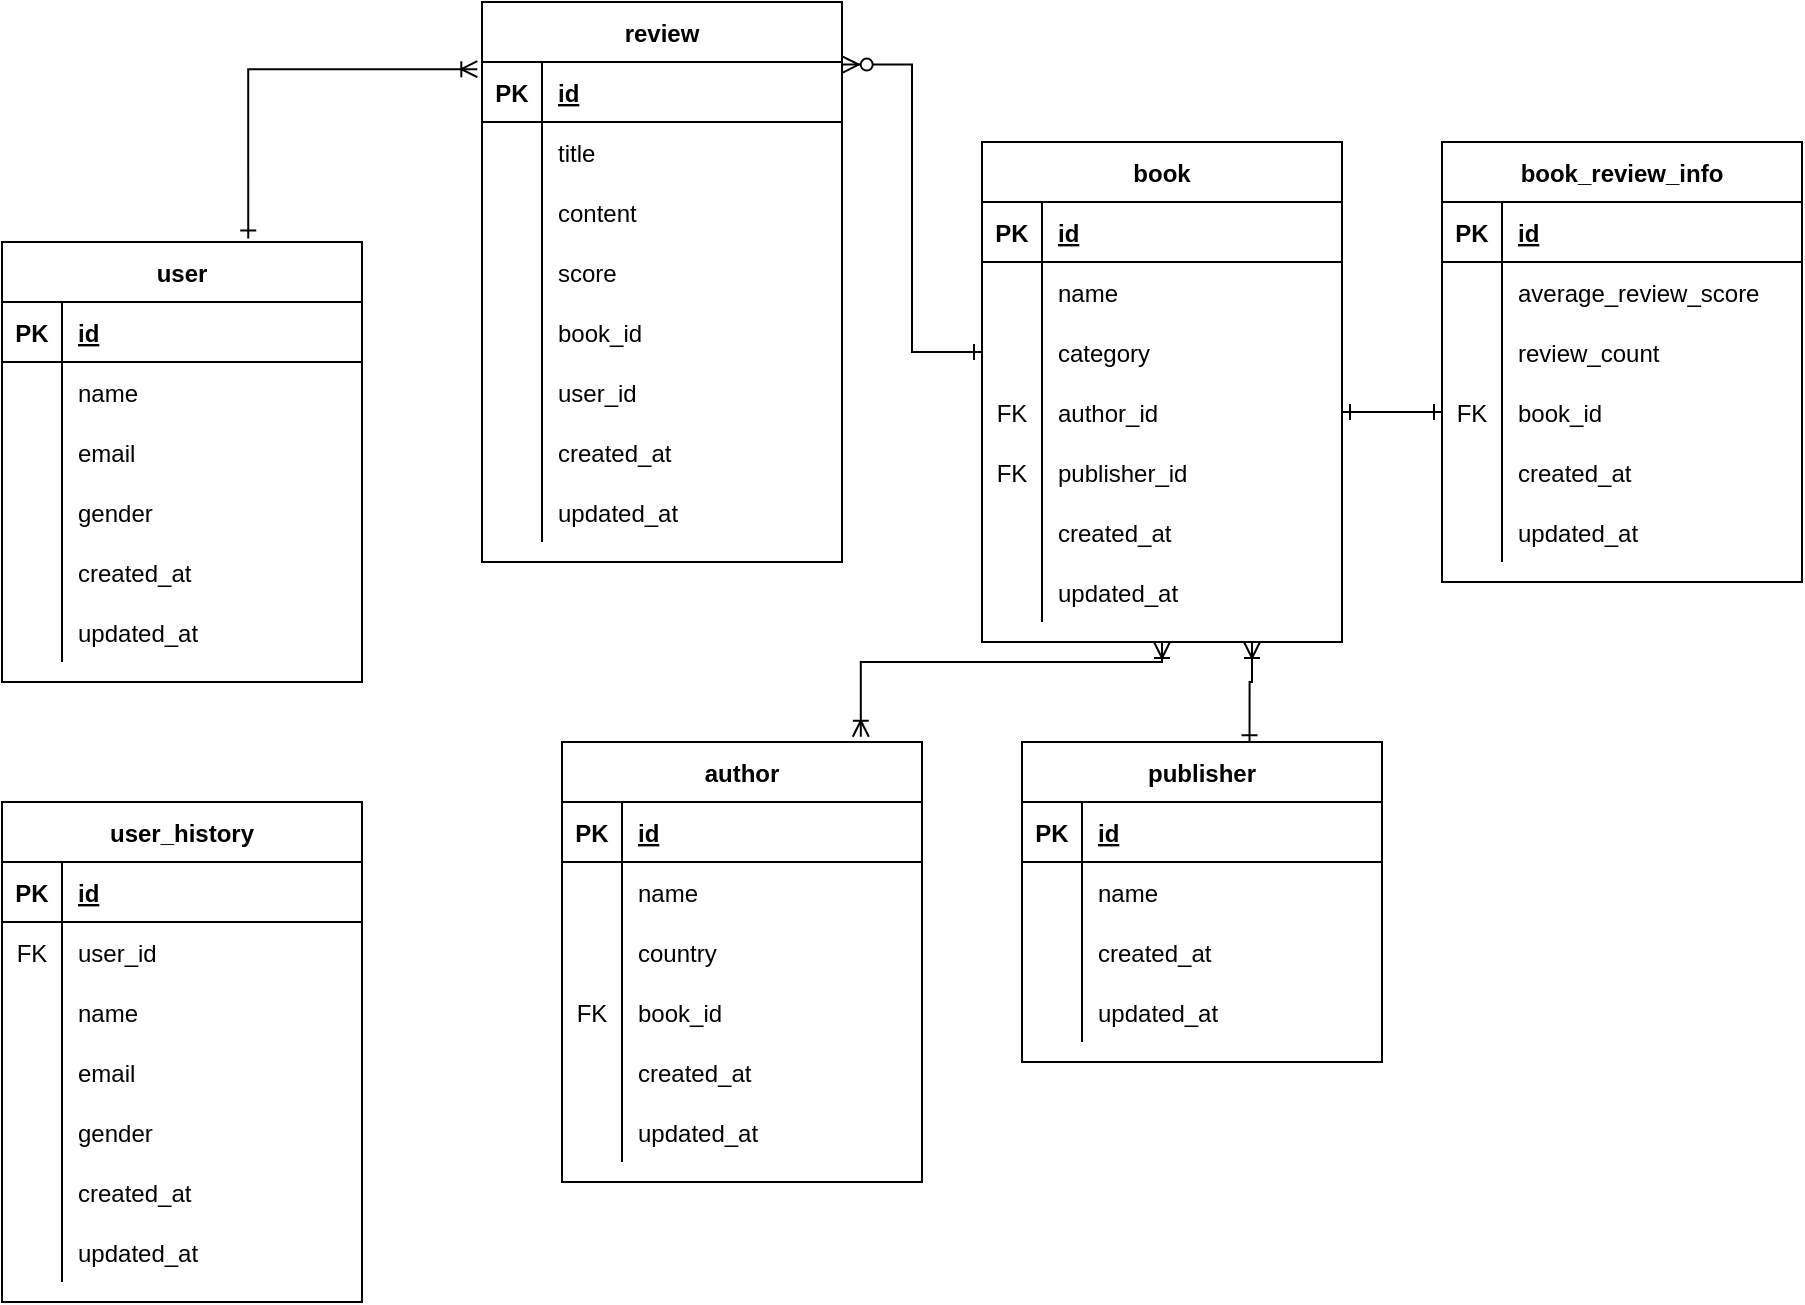 <mxfile version="14.9.2" type="github">
  <diagram id="hHlFDGwCmtCpgF4VGByg" name="Page-1">
    <mxGraphModel dx="1038" dy="556" grid="1" gridSize="10" guides="1" tooltips="1" connect="1" arrows="1" fold="1" page="1" pageScale="1" pageWidth="850" pageHeight="1100" math="0" shadow="0">
      <root>
        <mxCell id="0" />
        <mxCell id="1" parent="0" />
        <mxCell id="6uguBEpZq9NF4ewUUiIR-1" value="user" style="shape=table;startSize=30;container=1;collapsible=1;childLayout=tableLayout;fixedRows=1;rowLines=0;fontStyle=1;align=center;resizeLast=1;" parent="1" vertex="1">
          <mxGeometry x="60" y="140" width="180" height="220" as="geometry" />
        </mxCell>
        <mxCell id="6uguBEpZq9NF4ewUUiIR-2" value="" style="shape=partialRectangle;collapsible=0;dropTarget=0;pointerEvents=0;fillColor=none;top=0;left=0;bottom=1;right=0;points=[[0,0.5],[1,0.5]];portConstraint=eastwest;" parent="6uguBEpZq9NF4ewUUiIR-1" vertex="1">
          <mxGeometry y="30" width="180" height="30" as="geometry" />
        </mxCell>
        <mxCell id="6uguBEpZq9NF4ewUUiIR-3" value="PK" style="shape=partialRectangle;connectable=0;fillColor=none;top=0;left=0;bottom=0;right=0;fontStyle=1;overflow=hidden;" parent="6uguBEpZq9NF4ewUUiIR-2" vertex="1">
          <mxGeometry width="30" height="30" as="geometry" />
        </mxCell>
        <mxCell id="6uguBEpZq9NF4ewUUiIR-4" value="id" style="shape=partialRectangle;connectable=0;fillColor=none;top=0;left=0;bottom=0;right=0;align=left;spacingLeft=6;fontStyle=5;overflow=hidden;" parent="6uguBEpZq9NF4ewUUiIR-2" vertex="1">
          <mxGeometry x="30" width="150" height="30" as="geometry" />
        </mxCell>
        <mxCell id="6uguBEpZq9NF4ewUUiIR-5" value="" style="shape=partialRectangle;collapsible=0;dropTarget=0;pointerEvents=0;fillColor=none;top=0;left=0;bottom=0;right=0;points=[[0,0.5],[1,0.5]];portConstraint=eastwest;" parent="6uguBEpZq9NF4ewUUiIR-1" vertex="1">
          <mxGeometry y="60" width="180" height="30" as="geometry" />
        </mxCell>
        <mxCell id="6uguBEpZq9NF4ewUUiIR-6" value="" style="shape=partialRectangle;connectable=0;fillColor=none;top=0;left=0;bottom=0;right=0;editable=1;overflow=hidden;" parent="6uguBEpZq9NF4ewUUiIR-5" vertex="1">
          <mxGeometry width="30" height="30" as="geometry" />
        </mxCell>
        <mxCell id="6uguBEpZq9NF4ewUUiIR-7" value="name" style="shape=partialRectangle;connectable=0;fillColor=none;top=0;left=0;bottom=0;right=0;align=left;spacingLeft=6;overflow=hidden;" parent="6uguBEpZq9NF4ewUUiIR-5" vertex="1">
          <mxGeometry x="30" width="150" height="30" as="geometry" />
        </mxCell>
        <mxCell id="6uguBEpZq9NF4ewUUiIR-8" value="" style="shape=partialRectangle;collapsible=0;dropTarget=0;pointerEvents=0;fillColor=none;top=0;left=0;bottom=0;right=0;points=[[0,0.5],[1,0.5]];portConstraint=eastwest;" parent="6uguBEpZq9NF4ewUUiIR-1" vertex="1">
          <mxGeometry y="90" width="180" height="30" as="geometry" />
        </mxCell>
        <mxCell id="6uguBEpZq9NF4ewUUiIR-9" value="" style="shape=partialRectangle;connectable=0;fillColor=none;top=0;left=0;bottom=0;right=0;editable=1;overflow=hidden;" parent="6uguBEpZq9NF4ewUUiIR-8" vertex="1">
          <mxGeometry width="30" height="30" as="geometry" />
        </mxCell>
        <mxCell id="6uguBEpZq9NF4ewUUiIR-10" value="email" style="shape=partialRectangle;connectable=0;fillColor=none;top=0;left=0;bottom=0;right=0;align=left;spacingLeft=6;overflow=hidden;" parent="6uguBEpZq9NF4ewUUiIR-8" vertex="1">
          <mxGeometry x="30" width="150" height="30" as="geometry" />
        </mxCell>
        <mxCell id="6uguBEpZq9NF4ewUUiIR-11" value="" style="shape=partialRectangle;collapsible=0;dropTarget=0;pointerEvents=0;fillColor=none;top=0;left=0;bottom=0;right=0;points=[[0,0.5],[1,0.5]];portConstraint=eastwest;" parent="6uguBEpZq9NF4ewUUiIR-1" vertex="1">
          <mxGeometry y="120" width="180" height="30" as="geometry" />
        </mxCell>
        <mxCell id="6uguBEpZq9NF4ewUUiIR-12" value="" style="shape=partialRectangle;connectable=0;fillColor=none;top=0;left=0;bottom=0;right=0;editable=1;overflow=hidden;" parent="6uguBEpZq9NF4ewUUiIR-11" vertex="1">
          <mxGeometry width="30" height="30" as="geometry" />
        </mxCell>
        <mxCell id="6uguBEpZq9NF4ewUUiIR-13" value="gender" style="shape=partialRectangle;connectable=0;fillColor=none;top=0;left=0;bottom=0;right=0;align=left;spacingLeft=6;overflow=hidden;" parent="6uguBEpZq9NF4ewUUiIR-11" vertex="1">
          <mxGeometry x="30" width="150" height="30" as="geometry" />
        </mxCell>
        <mxCell id="6uguBEpZq9NF4ewUUiIR-15" value="" style="shape=partialRectangle;collapsible=0;dropTarget=0;pointerEvents=0;fillColor=none;top=0;left=0;bottom=0;right=0;points=[[0,0.5],[1,0.5]];portConstraint=eastwest;" parent="6uguBEpZq9NF4ewUUiIR-1" vertex="1">
          <mxGeometry y="150" width="180" height="30" as="geometry" />
        </mxCell>
        <mxCell id="6uguBEpZq9NF4ewUUiIR-16" value="" style="shape=partialRectangle;connectable=0;fillColor=none;top=0;left=0;bottom=0;right=0;editable=1;overflow=hidden;" parent="6uguBEpZq9NF4ewUUiIR-15" vertex="1">
          <mxGeometry width="30" height="30" as="geometry" />
        </mxCell>
        <mxCell id="6uguBEpZq9NF4ewUUiIR-17" value="created_at" style="shape=partialRectangle;connectable=0;fillColor=none;top=0;left=0;bottom=0;right=0;align=left;spacingLeft=6;overflow=hidden;" parent="6uguBEpZq9NF4ewUUiIR-15" vertex="1">
          <mxGeometry x="30" width="150" height="30" as="geometry" />
        </mxCell>
        <mxCell id="6uguBEpZq9NF4ewUUiIR-39" value="" style="shape=partialRectangle;collapsible=0;dropTarget=0;pointerEvents=0;fillColor=none;top=0;left=0;bottom=0;right=0;points=[[0,0.5],[1,0.5]];portConstraint=eastwest;" parent="6uguBEpZq9NF4ewUUiIR-1" vertex="1">
          <mxGeometry y="180" width="180" height="30" as="geometry" />
        </mxCell>
        <mxCell id="6uguBEpZq9NF4ewUUiIR-40" value="" style="shape=partialRectangle;connectable=0;fillColor=none;top=0;left=0;bottom=0;right=0;editable=1;overflow=hidden;" parent="6uguBEpZq9NF4ewUUiIR-39" vertex="1">
          <mxGeometry width="30" height="30" as="geometry" />
        </mxCell>
        <mxCell id="6uguBEpZq9NF4ewUUiIR-41" value="updated_at" style="shape=partialRectangle;connectable=0;fillColor=none;top=0;left=0;bottom=0;right=0;align=left;spacingLeft=6;overflow=hidden;" parent="6uguBEpZq9NF4ewUUiIR-39" vertex="1">
          <mxGeometry x="30" width="150" height="30" as="geometry" />
        </mxCell>
        <mxCell id="6uguBEpZq9NF4ewUUiIR-42" value="user_history" style="shape=table;startSize=30;container=1;collapsible=1;childLayout=tableLayout;fixedRows=1;rowLines=0;fontStyle=1;align=center;resizeLast=1;" parent="1" vertex="1">
          <mxGeometry x="60" y="420" width="180" height="250" as="geometry" />
        </mxCell>
        <mxCell id="6uguBEpZq9NF4ewUUiIR-43" value="" style="shape=partialRectangle;collapsible=0;dropTarget=0;pointerEvents=0;fillColor=none;top=0;left=0;bottom=1;right=0;points=[[0,0.5],[1,0.5]];portConstraint=eastwest;" parent="6uguBEpZq9NF4ewUUiIR-42" vertex="1">
          <mxGeometry y="30" width="180" height="30" as="geometry" />
        </mxCell>
        <mxCell id="6uguBEpZq9NF4ewUUiIR-44" value="PK" style="shape=partialRectangle;connectable=0;fillColor=none;top=0;left=0;bottom=0;right=0;fontStyle=1;overflow=hidden;" parent="6uguBEpZq9NF4ewUUiIR-43" vertex="1">
          <mxGeometry width="30" height="30" as="geometry" />
        </mxCell>
        <mxCell id="6uguBEpZq9NF4ewUUiIR-45" value="id" style="shape=partialRectangle;connectable=0;fillColor=none;top=0;left=0;bottom=0;right=0;align=left;spacingLeft=6;fontStyle=5;overflow=hidden;" parent="6uguBEpZq9NF4ewUUiIR-43" vertex="1">
          <mxGeometry x="30" width="150" height="30" as="geometry" />
        </mxCell>
        <mxCell id="6uguBEpZq9NF4ewUUiIR-46" value="" style="shape=partialRectangle;collapsible=0;dropTarget=0;pointerEvents=0;fillColor=none;top=0;left=0;bottom=0;right=0;points=[[0,0.5],[1,0.5]];portConstraint=eastwest;" parent="6uguBEpZq9NF4ewUUiIR-42" vertex="1">
          <mxGeometry y="60" width="180" height="30" as="geometry" />
        </mxCell>
        <mxCell id="6uguBEpZq9NF4ewUUiIR-47" value="FK" style="shape=partialRectangle;connectable=0;fillColor=none;top=0;left=0;bottom=0;right=0;editable=1;overflow=hidden;" parent="6uguBEpZq9NF4ewUUiIR-46" vertex="1">
          <mxGeometry width="30" height="30" as="geometry" />
        </mxCell>
        <mxCell id="6uguBEpZq9NF4ewUUiIR-48" value="user_id" style="shape=partialRectangle;connectable=0;fillColor=none;top=0;left=0;bottom=0;right=0;align=left;spacingLeft=6;overflow=hidden;" parent="6uguBEpZq9NF4ewUUiIR-46" vertex="1">
          <mxGeometry x="30" width="150" height="30" as="geometry" />
        </mxCell>
        <mxCell id="6uguBEpZq9NF4ewUUiIR-49" value="" style="shape=partialRectangle;collapsible=0;dropTarget=0;pointerEvents=0;fillColor=none;top=0;left=0;bottom=0;right=0;points=[[0,0.5],[1,0.5]];portConstraint=eastwest;" parent="6uguBEpZq9NF4ewUUiIR-42" vertex="1">
          <mxGeometry y="90" width="180" height="30" as="geometry" />
        </mxCell>
        <mxCell id="6uguBEpZq9NF4ewUUiIR-50" value="" style="shape=partialRectangle;connectable=0;fillColor=none;top=0;left=0;bottom=0;right=0;editable=1;overflow=hidden;" parent="6uguBEpZq9NF4ewUUiIR-49" vertex="1">
          <mxGeometry width="30" height="30" as="geometry" />
        </mxCell>
        <mxCell id="6uguBEpZq9NF4ewUUiIR-51" value="name" style="shape=partialRectangle;connectable=0;fillColor=none;top=0;left=0;bottom=0;right=0;align=left;spacingLeft=6;overflow=hidden;" parent="6uguBEpZq9NF4ewUUiIR-49" vertex="1">
          <mxGeometry x="30" width="150" height="30" as="geometry" />
        </mxCell>
        <mxCell id="6uguBEpZq9NF4ewUUiIR-52" value="" style="shape=partialRectangle;collapsible=0;dropTarget=0;pointerEvents=0;fillColor=none;top=0;left=0;bottom=0;right=0;points=[[0,0.5],[1,0.5]];portConstraint=eastwest;" parent="6uguBEpZq9NF4ewUUiIR-42" vertex="1">
          <mxGeometry y="120" width="180" height="30" as="geometry" />
        </mxCell>
        <mxCell id="6uguBEpZq9NF4ewUUiIR-53" value="" style="shape=partialRectangle;connectable=0;fillColor=none;top=0;left=0;bottom=0;right=0;editable=1;overflow=hidden;" parent="6uguBEpZq9NF4ewUUiIR-52" vertex="1">
          <mxGeometry width="30" height="30" as="geometry" />
        </mxCell>
        <mxCell id="6uguBEpZq9NF4ewUUiIR-54" value="email" style="shape=partialRectangle;connectable=0;fillColor=none;top=0;left=0;bottom=0;right=0;align=left;spacingLeft=6;overflow=hidden;" parent="6uguBEpZq9NF4ewUUiIR-52" vertex="1">
          <mxGeometry x="30" width="150" height="30" as="geometry" />
        </mxCell>
        <mxCell id="6uguBEpZq9NF4ewUUiIR-55" value="" style="shape=partialRectangle;collapsible=0;dropTarget=0;pointerEvents=0;fillColor=none;top=0;left=0;bottom=0;right=0;points=[[0,0.5],[1,0.5]];portConstraint=eastwest;" parent="6uguBEpZq9NF4ewUUiIR-42" vertex="1">
          <mxGeometry y="150" width="180" height="30" as="geometry" />
        </mxCell>
        <mxCell id="6uguBEpZq9NF4ewUUiIR-56" value="" style="shape=partialRectangle;connectable=0;fillColor=none;top=0;left=0;bottom=0;right=0;editable=1;overflow=hidden;" parent="6uguBEpZq9NF4ewUUiIR-55" vertex="1">
          <mxGeometry width="30" height="30" as="geometry" />
        </mxCell>
        <mxCell id="6uguBEpZq9NF4ewUUiIR-57" value="gender" style="shape=partialRectangle;connectable=0;fillColor=none;top=0;left=0;bottom=0;right=0;align=left;spacingLeft=6;overflow=hidden;" parent="6uguBEpZq9NF4ewUUiIR-55" vertex="1">
          <mxGeometry x="30" width="150" height="30" as="geometry" />
        </mxCell>
        <mxCell id="6uguBEpZq9NF4ewUUiIR-58" value="" style="shape=partialRectangle;collapsible=0;dropTarget=0;pointerEvents=0;fillColor=none;top=0;left=0;bottom=0;right=0;points=[[0,0.5],[1,0.5]];portConstraint=eastwest;" parent="6uguBEpZq9NF4ewUUiIR-42" vertex="1">
          <mxGeometry y="180" width="180" height="30" as="geometry" />
        </mxCell>
        <mxCell id="6uguBEpZq9NF4ewUUiIR-59" value="" style="shape=partialRectangle;connectable=0;fillColor=none;top=0;left=0;bottom=0;right=0;editable=1;overflow=hidden;" parent="6uguBEpZq9NF4ewUUiIR-58" vertex="1">
          <mxGeometry width="30" height="30" as="geometry" />
        </mxCell>
        <mxCell id="6uguBEpZq9NF4ewUUiIR-60" value="created_at" style="shape=partialRectangle;connectable=0;fillColor=none;top=0;left=0;bottom=0;right=0;align=left;spacingLeft=6;overflow=hidden;" parent="6uguBEpZq9NF4ewUUiIR-58" vertex="1">
          <mxGeometry x="30" width="150" height="30" as="geometry" />
        </mxCell>
        <mxCell id="6uguBEpZq9NF4ewUUiIR-61" value="" style="shape=partialRectangle;collapsible=0;dropTarget=0;pointerEvents=0;fillColor=none;top=0;left=0;bottom=0;right=0;points=[[0,0.5],[1,0.5]];portConstraint=eastwest;" parent="6uguBEpZq9NF4ewUUiIR-42" vertex="1">
          <mxGeometry y="210" width="180" height="30" as="geometry" />
        </mxCell>
        <mxCell id="6uguBEpZq9NF4ewUUiIR-62" value="" style="shape=partialRectangle;connectable=0;fillColor=none;top=0;left=0;bottom=0;right=0;editable=1;overflow=hidden;" parent="6uguBEpZq9NF4ewUUiIR-61" vertex="1">
          <mxGeometry width="30" height="30" as="geometry" />
        </mxCell>
        <mxCell id="6uguBEpZq9NF4ewUUiIR-63" value="updated_at" style="shape=partialRectangle;connectable=0;fillColor=none;top=0;left=0;bottom=0;right=0;align=left;spacingLeft=6;overflow=hidden;" parent="6uguBEpZq9NF4ewUUiIR-61" vertex="1">
          <mxGeometry x="30" width="150" height="30" as="geometry" />
        </mxCell>
        <mxCell id="6uguBEpZq9NF4ewUUiIR-101" value="" style="edgeStyle=orthogonalEdgeStyle;rounded=0;orthogonalLoop=1;jettySize=auto;html=1;startArrow=ERoneToMany;startFill=0;endArrow=ERoneToMany;endFill=0;entryX=0.83;entryY=-0.012;entryDx=0;entryDy=0;entryPerimeter=0;exitX=0.5;exitY=1;exitDx=0;exitDy=0;" parent="1" source="6uguBEpZq9NF4ewUUiIR-66" target="6uguBEpZq9NF4ewUUiIR-82" edge="1">
          <mxGeometry relative="1" as="geometry">
            <Array as="points">
              <mxPoint x="640" y="350" />
              <mxPoint x="489" y="350" />
            </Array>
          </mxGeometry>
        </mxCell>
        <mxCell id="6uguBEpZq9NF4ewUUiIR-66" value="book" style="shape=table;startSize=30;container=1;collapsible=1;childLayout=tableLayout;fixedRows=1;rowLines=0;fontStyle=1;align=center;resizeLast=1;" parent="1" vertex="1">
          <mxGeometry x="550" y="90" width="180" height="250" as="geometry" />
        </mxCell>
        <mxCell id="6uguBEpZq9NF4ewUUiIR-67" value="" style="shape=partialRectangle;collapsible=0;dropTarget=0;pointerEvents=0;fillColor=none;top=0;left=0;bottom=1;right=0;points=[[0,0.5],[1,0.5]];portConstraint=eastwest;" parent="6uguBEpZq9NF4ewUUiIR-66" vertex="1">
          <mxGeometry y="30" width="180" height="30" as="geometry" />
        </mxCell>
        <mxCell id="6uguBEpZq9NF4ewUUiIR-68" value="PK" style="shape=partialRectangle;connectable=0;fillColor=none;top=0;left=0;bottom=0;right=0;fontStyle=1;overflow=hidden;" parent="6uguBEpZq9NF4ewUUiIR-67" vertex="1">
          <mxGeometry width="30" height="30" as="geometry" />
        </mxCell>
        <mxCell id="6uguBEpZq9NF4ewUUiIR-69" value="id" style="shape=partialRectangle;connectable=0;fillColor=none;top=0;left=0;bottom=0;right=0;align=left;spacingLeft=6;fontStyle=5;overflow=hidden;" parent="6uguBEpZq9NF4ewUUiIR-67" vertex="1">
          <mxGeometry x="30" width="150" height="30" as="geometry" />
        </mxCell>
        <mxCell id="6uguBEpZq9NF4ewUUiIR-70" value="" style="shape=partialRectangle;collapsible=0;dropTarget=0;pointerEvents=0;fillColor=none;top=0;left=0;bottom=0;right=0;points=[[0,0.5],[1,0.5]];portConstraint=eastwest;" parent="6uguBEpZq9NF4ewUUiIR-66" vertex="1">
          <mxGeometry y="60" width="180" height="30" as="geometry" />
        </mxCell>
        <mxCell id="6uguBEpZq9NF4ewUUiIR-71" value="" style="shape=partialRectangle;connectable=0;fillColor=none;top=0;left=0;bottom=0;right=0;editable=1;overflow=hidden;" parent="6uguBEpZq9NF4ewUUiIR-70" vertex="1">
          <mxGeometry width="30" height="30" as="geometry" />
        </mxCell>
        <mxCell id="6uguBEpZq9NF4ewUUiIR-72" value="name" style="shape=partialRectangle;connectable=0;fillColor=none;top=0;left=0;bottom=0;right=0;align=left;spacingLeft=6;overflow=hidden;" parent="6uguBEpZq9NF4ewUUiIR-70" vertex="1">
          <mxGeometry x="30" width="150" height="30" as="geometry" />
        </mxCell>
        <mxCell id="6uguBEpZq9NF4ewUUiIR-143" value="" style="shape=partialRectangle;collapsible=0;dropTarget=0;pointerEvents=0;fillColor=none;top=0;left=0;bottom=0;right=0;points=[[0,0.5],[1,0.5]];portConstraint=eastwest;" parent="6uguBEpZq9NF4ewUUiIR-66" vertex="1">
          <mxGeometry y="90" width="180" height="30" as="geometry" />
        </mxCell>
        <mxCell id="6uguBEpZq9NF4ewUUiIR-144" value="" style="shape=partialRectangle;connectable=0;fillColor=none;top=0;left=0;bottom=0;right=0;editable=1;overflow=hidden;" parent="6uguBEpZq9NF4ewUUiIR-143" vertex="1">
          <mxGeometry width="30" height="30" as="geometry" />
        </mxCell>
        <mxCell id="6uguBEpZq9NF4ewUUiIR-145" value="category" style="shape=partialRectangle;connectable=0;fillColor=none;top=0;left=0;bottom=0;right=0;align=left;spacingLeft=6;overflow=hidden;" parent="6uguBEpZq9NF4ewUUiIR-143" vertex="1">
          <mxGeometry x="30" width="150" height="30" as="geometry" />
        </mxCell>
        <mxCell id="6uguBEpZq9NF4ewUUiIR-73" value="" style="shape=partialRectangle;collapsible=0;dropTarget=0;pointerEvents=0;fillColor=none;top=0;left=0;bottom=0;right=0;points=[[0,0.5],[1,0.5]];portConstraint=eastwest;" parent="6uguBEpZq9NF4ewUUiIR-66" vertex="1">
          <mxGeometry y="120" width="180" height="30" as="geometry" />
        </mxCell>
        <mxCell id="6uguBEpZq9NF4ewUUiIR-74" value="FK" style="shape=partialRectangle;connectable=0;fillColor=none;top=0;left=0;bottom=0;right=0;editable=1;overflow=hidden;" parent="6uguBEpZq9NF4ewUUiIR-73" vertex="1">
          <mxGeometry width="30" height="30" as="geometry" />
        </mxCell>
        <mxCell id="6uguBEpZq9NF4ewUUiIR-75" value="author_id" style="shape=partialRectangle;connectable=0;fillColor=none;top=0;left=0;bottom=0;right=0;align=left;spacingLeft=6;overflow=hidden;" parent="6uguBEpZq9NF4ewUUiIR-73" vertex="1">
          <mxGeometry x="30" width="150" height="30" as="geometry" />
        </mxCell>
        <mxCell id="6uguBEpZq9NF4ewUUiIR-147" value="" style="shape=partialRectangle;collapsible=0;dropTarget=0;pointerEvents=0;fillColor=none;top=0;left=0;bottom=0;right=0;points=[[0,0.5],[1,0.5]];portConstraint=eastwest;" parent="6uguBEpZq9NF4ewUUiIR-66" vertex="1">
          <mxGeometry y="150" width="180" height="30" as="geometry" />
        </mxCell>
        <mxCell id="6uguBEpZq9NF4ewUUiIR-148" value="FK" style="shape=partialRectangle;connectable=0;fillColor=none;top=0;left=0;bottom=0;right=0;editable=1;overflow=hidden;" parent="6uguBEpZq9NF4ewUUiIR-147" vertex="1">
          <mxGeometry width="30" height="30" as="geometry" />
        </mxCell>
        <mxCell id="6uguBEpZq9NF4ewUUiIR-149" value="publisher_id" style="shape=partialRectangle;connectable=0;fillColor=none;top=0;left=0;bottom=0;right=0;align=left;spacingLeft=6;overflow=hidden;" parent="6uguBEpZq9NF4ewUUiIR-147" vertex="1">
          <mxGeometry x="30" width="150" height="30" as="geometry" />
        </mxCell>
        <mxCell id="6uguBEpZq9NF4ewUUiIR-76" value="" style="shape=partialRectangle;collapsible=0;dropTarget=0;pointerEvents=0;fillColor=none;top=0;left=0;bottom=0;right=0;points=[[0,0.5],[1,0.5]];portConstraint=eastwest;" parent="6uguBEpZq9NF4ewUUiIR-66" vertex="1">
          <mxGeometry y="180" width="180" height="30" as="geometry" />
        </mxCell>
        <mxCell id="6uguBEpZq9NF4ewUUiIR-77" value="" style="shape=partialRectangle;connectable=0;fillColor=none;top=0;left=0;bottom=0;right=0;editable=1;overflow=hidden;" parent="6uguBEpZq9NF4ewUUiIR-76" vertex="1">
          <mxGeometry width="30" height="30" as="geometry" />
        </mxCell>
        <mxCell id="6uguBEpZq9NF4ewUUiIR-78" value="created_at" style="shape=partialRectangle;connectable=0;fillColor=none;top=0;left=0;bottom=0;right=0;align=left;spacingLeft=6;overflow=hidden;" parent="6uguBEpZq9NF4ewUUiIR-76" vertex="1">
          <mxGeometry x="30" width="150" height="30" as="geometry" />
        </mxCell>
        <mxCell id="6uguBEpZq9NF4ewUUiIR-79" value="" style="shape=partialRectangle;collapsible=0;dropTarget=0;pointerEvents=0;fillColor=none;top=0;left=0;bottom=0;right=0;points=[[0,0.5],[1,0.5]];portConstraint=eastwest;" parent="6uguBEpZq9NF4ewUUiIR-66" vertex="1">
          <mxGeometry y="210" width="180" height="30" as="geometry" />
        </mxCell>
        <mxCell id="6uguBEpZq9NF4ewUUiIR-80" value="" style="shape=partialRectangle;connectable=0;fillColor=none;top=0;left=0;bottom=0;right=0;editable=1;overflow=hidden;" parent="6uguBEpZq9NF4ewUUiIR-79" vertex="1">
          <mxGeometry width="30" height="30" as="geometry" />
        </mxCell>
        <mxCell id="6uguBEpZq9NF4ewUUiIR-81" value="updated_at" style="shape=partialRectangle;connectable=0;fillColor=none;top=0;left=0;bottom=0;right=0;align=left;spacingLeft=6;overflow=hidden;" parent="6uguBEpZq9NF4ewUUiIR-79" vertex="1">
          <mxGeometry x="30" width="150" height="30" as="geometry" />
        </mxCell>
        <mxCell id="6uguBEpZq9NF4ewUUiIR-82" value="author" style="shape=table;startSize=30;container=1;collapsible=1;childLayout=tableLayout;fixedRows=1;rowLines=0;fontStyle=1;align=center;resizeLast=1;" parent="1" vertex="1">
          <mxGeometry x="340" y="390" width="180" height="220" as="geometry" />
        </mxCell>
        <mxCell id="6uguBEpZq9NF4ewUUiIR-83" value="" style="shape=partialRectangle;collapsible=0;dropTarget=0;pointerEvents=0;fillColor=none;top=0;left=0;bottom=1;right=0;points=[[0,0.5],[1,0.5]];portConstraint=eastwest;" parent="6uguBEpZq9NF4ewUUiIR-82" vertex="1">
          <mxGeometry y="30" width="180" height="30" as="geometry" />
        </mxCell>
        <mxCell id="6uguBEpZq9NF4ewUUiIR-84" value="PK" style="shape=partialRectangle;connectable=0;fillColor=none;top=0;left=0;bottom=0;right=0;fontStyle=1;overflow=hidden;" parent="6uguBEpZq9NF4ewUUiIR-83" vertex="1">
          <mxGeometry width="30" height="30" as="geometry" />
        </mxCell>
        <mxCell id="6uguBEpZq9NF4ewUUiIR-85" value="id" style="shape=partialRectangle;connectable=0;fillColor=none;top=0;left=0;bottom=0;right=0;align=left;spacingLeft=6;fontStyle=5;overflow=hidden;" parent="6uguBEpZq9NF4ewUUiIR-83" vertex="1">
          <mxGeometry x="30" width="150" height="30" as="geometry" />
        </mxCell>
        <mxCell id="6uguBEpZq9NF4ewUUiIR-86" value="" style="shape=partialRectangle;collapsible=0;dropTarget=0;pointerEvents=0;fillColor=none;top=0;left=0;bottom=0;right=0;points=[[0,0.5],[1,0.5]];portConstraint=eastwest;" parent="6uguBEpZq9NF4ewUUiIR-82" vertex="1">
          <mxGeometry y="60" width="180" height="30" as="geometry" />
        </mxCell>
        <mxCell id="6uguBEpZq9NF4ewUUiIR-87" value="" style="shape=partialRectangle;connectable=0;fillColor=none;top=0;left=0;bottom=0;right=0;editable=1;overflow=hidden;" parent="6uguBEpZq9NF4ewUUiIR-86" vertex="1">
          <mxGeometry width="30" height="30" as="geometry" />
        </mxCell>
        <mxCell id="6uguBEpZq9NF4ewUUiIR-88" value="name" style="shape=partialRectangle;connectable=0;fillColor=none;top=0;left=0;bottom=0;right=0;align=left;spacingLeft=6;overflow=hidden;" parent="6uguBEpZq9NF4ewUUiIR-86" vertex="1">
          <mxGeometry x="30" width="150" height="30" as="geometry" />
        </mxCell>
        <mxCell id="6uguBEpZq9NF4ewUUiIR-89" value="" style="shape=partialRectangle;collapsible=0;dropTarget=0;pointerEvents=0;fillColor=none;top=0;left=0;bottom=0;right=0;points=[[0,0.5],[1,0.5]];portConstraint=eastwest;" parent="6uguBEpZq9NF4ewUUiIR-82" vertex="1">
          <mxGeometry y="90" width="180" height="30" as="geometry" />
        </mxCell>
        <mxCell id="6uguBEpZq9NF4ewUUiIR-90" value="" style="shape=partialRectangle;connectable=0;fillColor=none;top=0;left=0;bottom=0;right=0;editable=1;overflow=hidden;" parent="6uguBEpZq9NF4ewUUiIR-89" vertex="1">
          <mxGeometry width="30" height="30" as="geometry" />
        </mxCell>
        <mxCell id="6uguBEpZq9NF4ewUUiIR-91" value="country" style="shape=partialRectangle;connectable=0;fillColor=none;top=0;left=0;bottom=0;right=0;align=left;spacingLeft=6;overflow=hidden;" parent="6uguBEpZq9NF4ewUUiIR-89" vertex="1">
          <mxGeometry x="30" width="150" height="30" as="geometry" />
        </mxCell>
        <mxCell id="6uguBEpZq9NF4ewUUiIR-92" value="" style="shape=partialRectangle;collapsible=0;dropTarget=0;pointerEvents=0;fillColor=none;top=0;left=0;bottom=0;right=0;points=[[0,0.5],[1,0.5]];portConstraint=eastwest;" parent="6uguBEpZq9NF4ewUUiIR-82" vertex="1">
          <mxGeometry y="120" width="180" height="30" as="geometry" />
        </mxCell>
        <mxCell id="6uguBEpZq9NF4ewUUiIR-93" value="FK" style="shape=partialRectangle;connectable=0;fillColor=none;top=0;left=0;bottom=0;right=0;editable=1;overflow=hidden;" parent="6uguBEpZq9NF4ewUUiIR-92" vertex="1">
          <mxGeometry width="30" height="30" as="geometry" />
        </mxCell>
        <mxCell id="6uguBEpZq9NF4ewUUiIR-94" value="book_id" style="shape=partialRectangle;connectable=0;fillColor=none;top=0;left=0;bottom=0;right=0;align=left;spacingLeft=6;overflow=hidden;" parent="6uguBEpZq9NF4ewUUiIR-92" vertex="1">
          <mxGeometry x="30" width="150" height="30" as="geometry" />
        </mxCell>
        <mxCell id="6uguBEpZq9NF4ewUUiIR-95" value="" style="shape=partialRectangle;collapsible=0;dropTarget=0;pointerEvents=0;fillColor=none;top=0;left=0;bottom=0;right=0;points=[[0,0.5],[1,0.5]];portConstraint=eastwest;" parent="6uguBEpZq9NF4ewUUiIR-82" vertex="1">
          <mxGeometry y="150" width="180" height="30" as="geometry" />
        </mxCell>
        <mxCell id="6uguBEpZq9NF4ewUUiIR-96" value="" style="shape=partialRectangle;connectable=0;fillColor=none;top=0;left=0;bottom=0;right=0;editable=1;overflow=hidden;" parent="6uguBEpZq9NF4ewUUiIR-95" vertex="1">
          <mxGeometry width="30" height="30" as="geometry" />
        </mxCell>
        <mxCell id="6uguBEpZq9NF4ewUUiIR-97" value="created_at" style="shape=partialRectangle;connectable=0;fillColor=none;top=0;left=0;bottom=0;right=0;align=left;spacingLeft=6;overflow=hidden;" parent="6uguBEpZq9NF4ewUUiIR-95" vertex="1">
          <mxGeometry x="30" width="150" height="30" as="geometry" />
        </mxCell>
        <mxCell id="6uguBEpZq9NF4ewUUiIR-98" value="" style="shape=partialRectangle;collapsible=0;dropTarget=0;pointerEvents=0;fillColor=none;top=0;left=0;bottom=0;right=0;points=[[0,0.5],[1,0.5]];portConstraint=eastwest;" parent="6uguBEpZq9NF4ewUUiIR-82" vertex="1">
          <mxGeometry y="180" width="180" height="30" as="geometry" />
        </mxCell>
        <mxCell id="6uguBEpZq9NF4ewUUiIR-99" value="" style="shape=partialRectangle;connectable=0;fillColor=none;top=0;left=0;bottom=0;right=0;editable=1;overflow=hidden;" parent="6uguBEpZq9NF4ewUUiIR-98" vertex="1">
          <mxGeometry width="30" height="30" as="geometry" />
        </mxCell>
        <mxCell id="6uguBEpZq9NF4ewUUiIR-100" value="updated_at" style="shape=partialRectangle;connectable=0;fillColor=none;top=0;left=0;bottom=0;right=0;align=left;spacingLeft=6;overflow=hidden;" parent="6uguBEpZq9NF4ewUUiIR-98" vertex="1">
          <mxGeometry x="30" width="150" height="30" as="geometry" />
        </mxCell>
        <mxCell id="6uguBEpZq9NF4ewUUiIR-115" value="" style="edgeStyle=orthogonalEdgeStyle;rounded=0;orthogonalLoop=1;jettySize=auto;html=1;startArrow=ERone;startFill=0;endArrow=ERoneToMany;endFill=0;entryX=0.75;entryY=1;entryDx=0;entryDy=0;exitX=0.632;exitY=0.004;exitDx=0;exitDy=0;exitPerimeter=0;" parent="1" source="6uguBEpZq9NF4ewUUiIR-102" target="6uguBEpZq9NF4ewUUiIR-66" edge="1">
          <mxGeometry relative="1" as="geometry">
            <mxPoint x="600" y="330" as="targetPoint" />
            <Array as="points">
              <mxPoint x="685" y="360" />
            </Array>
          </mxGeometry>
        </mxCell>
        <mxCell id="6uguBEpZq9NF4ewUUiIR-102" value="publisher" style="shape=table;startSize=30;container=1;collapsible=1;childLayout=tableLayout;fixedRows=1;rowLines=0;fontStyle=1;align=center;resizeLast=1;" parent="1" vertex="1">
          <mxGeometry x="570" y="390" width="180" height="160" as="geometry" />
        </mxCell>
        <mxCell id="6uguBEpZq9NF4ewUUiIR-103" value="" style="shape=partialRectangle;collapsible=0;dropTarget=0;pointerEvents=0;fillColor=none;top=0;left=0;bottom=1;right=0;points=[[0,0.5],[1,0.5]];portConstraint=eastwest;" parent="6uguBEpZq9NF4ewUUiIR-102" vertex="1">
          <mxGeometry y="30" width="180" height="30" as="geometry" />
        </mxCell>
        <mxCell id="6uguBEpZq9NF4ewUUiIR-104" value="PK" style="shape=partialRectangle;connectable=0;fillColor=none;top=0;left=0;bottom=0;right=0;fontStyle=1;overflow=hidden;" parent="6uguBEpZq9NF4ewUUiIR-103" vertex="1">
          <mxGeometry width="30" height="30" as="geometry" />
        </mxCell>
        <mxCell id="6uguBEpZq9NF4ewUUiIR-105" value="id" style="shape=partialRectangle;connectable=0;fillColor=none;top=0;left=0;bottom=0;right=0;align=left;spacingLeft=6;fontStyle=5;overflow=hidden;" parent="6uguBEpZq9NF4ewUUiIR-103" vertex="1">
          <mxGeometry x="30" width="150" height="30" as="geometry" />
        </mxCell>
        <mxCell id="6uguBEpZq9NF4ewUUiIR-106" value="" style="shape=partialRectangle;collapsible=0;dropTarget=0;pointerEvents=0;fillColor=none;top=0;left=0;bottom=0;right=0;points=[[0,0.5],[1,0.5]];portConstraint=eastwest;" parent="6uguBEpZq9NF4ewUUiIR-102" vertex="1">
          <mxGeometry y="60" width="180" height="30" as="geometry" />
        </mxCell>
        <mxCell id="6uguBEpZq9NF4ewUUiIR-107" value="" style="shape=partialRectangle;connectable=0;fillColor=none;top=0;left=0;bottom=0;right=0;editable=1;overflow=hidden;" parent="6uguBEpZq9NF4ewUUiIR-106" vertex="1">
          <mxGeometry width="30" height="30" as="geometry" />
        </mxCell>
        <mxCell id="6uguBEpZq9NF4ewUUiIR-108" value="name" style="shape=partialRectangle;connectable=0;fillColor=none;top=0;left=0;bottom=0;right=0;align=left;spacingLeft=6;overflow=hidden;" parent="6uguBEpZq9NF4ewUUiIR-106" vertex="1">
          <mxGeometry x="30" width="150" height="30" as="geometry" />
        </mxCell>
        <mxCell id="6uguBEpZq9NF4ewUUiIR-109" value="" style="shape=partialRectangle;collapsible=0;dropTarget=0;pointerEvents=0;fillColor=none;top=0;left=0;bottom=0;right=0;points=[[0,0.5],[1,0.5]];portConstraint=eastwest;" parent="6uguBEpZq9NF4ewUUiIR-102" vertex="1">
          <mxGeometry y="90" width="180" height="30" as="geometry" />
        </mxCell>
        <mxCell id="6uguBEpZq9NF4ewUUiIR-110" value="" style="shape=partialRectangle;connectable=0;fillColor=none;top=0;left=0;bottom=0;right=0;editable=1;overflow=hidden;" parent="6uguBEpZq9NF4ewUUiIR-109" vertex="1">
          <mxGeometry width="30" height="30" as="geometry" />
        </mxCell>
        <mxCell id="6uguBEpZq9NF4ewUUiIR-111" value="created_at" style="shape=partialRectangle;connectable=0;fillColor=none;top=0;left=0;bottom=0;right=0;align=left;spacingLeft=6;overflow=hidden;" parent="6uguBEpZq9NF4ewUUiIR-109" vertex="1">
          <mxGeometry x="30" width="150" height="30" as="geometry" />
        </mxCell>
        <mxCell id="6uguBEpZq9NF4ewUUiIR-112" value="" style="shape=partialRectangle;collapsible=0;dropTarget=0;pointerEvents=0;fillColor=none;top=0;left=0;bottom=0;right=0;points=[[0,0.5],[1,0.5]];portConstraint=eastwest;" parent="6uguBEpZq9NF4ewUUiIR-102" vertex="1">
          <mxGeometry y="120" width="180" height="30" as="geometry" />
        </mxCell>
        <mxCell id="6uguBEpZq9NF4ewUUiIR-113" value="" style="shape=partialRectangle;connectable=0;fillColor=none;top=0;left=0;bottom=0;right=0;editable=1;overflow=hidden;" parent="6uguBEpZq9NF4ewUUiIR-112" vertex="1">
          <mxGeometry width="30" height="30" as="geometry" />
        </mxCell>
        <mxCell id="6uguBEpZq9NF4ewUUiIR-114" value="updated_at" style="shape=partialRectangle;connectable=0;fillColor=none;top=0;left=0;bottom=0;right=0;align=left;spacingLeft=6;overflow=hidden;" parent="6uguBEpZq9NF4ewUUiIR-112" vertex="1">
          <mxGeometry x="30" width="150" height="30" as="geometry" />
        </mxCell>
        <mxCell id="6uguBEpZq9NF4ewUUiIR-116" value="review" style="shape=table;startSize=30;container=1;collapsible=1;childLayout=tableLayout;fixedRows=1;rowLines=0;fontStyle=1;align=center;resizeLast=1;" parent="1" vertex="1">
          <mxGeometry x="300" y="20" width="180" height="280" as="geometry" />
        </mxCell>
        <mxCell id="6uguBEpZq9NF4ewUUiIR-117" value="" style="shape=partialRectangle;collapsible=0;dropTarget=0;pointerEvents=0;fillColor=none;top=0;left=0;bottom=1;right=0;points=[[0,0.5],[1,0.5]];portConstraint=eastwest;" parent="6uguBEpZq9NF4ewUUiIR-116" vertex="1">
          <mxGeometry y="30" width="180" height="30" as="geometry" />
        </mxCell>
        <mxCell id="6uguBEpZq9NF4ewUUiIR-118" value="PK" style="shape=partialRectangle;connectable=0;fillColor=none;top=0;left=0;bottom=0;right=0;fontStyle=1;overflow=hidden;" parent="6uguBEpZq9NF4ewUUiIR-117" vertex="1">
          <mxGeometry width="30" height="30" as="geometry" />
        </mxCell>
        <mxCell id="6uguBEpZq9NF4ewUUiIR-119" value="id" style="shape=partialRectangle;connectable=0;fillColor=none;top=0;left=0;bottom=0;right=0;align=left;spacingLeft=6;fontStyle=5;overflow=hidden;" parent="6uguBEpZq9NF4ewUUiIR-117" vertex="1">
          <mxGeometry x="30" width="150" height="30" as="geometry" />
        </mxCell>
        <mxCell id="6uguBEpZq9NF4ewUUiIR-120" value="" style="shape=partialRectangle;collapsible=0;dropTarget=0;pointerEvents=0;fillColor=none;top=0;left=0;bottom=0;right=0;points=[[0,0.5],[1,0.5]];portConstraint=eastwest;" parent="6uguBEpZq9NF4ewUUiIR-116" vertex="1">
          <mxGeometry y="60" width="180" height="30" as="geometry" />
        </mxCell>
        <mxCell id="6uguBEpZq9NF4ewUUiIR-121" value="" style="shape=partialRectangle;connectable=0;fillColor=none;top=0;left=0;bottom=0;right=0;editable=1;overflow=hidden;" parent="6uguBEpZq9NF4ewUUiIR-120" vertex="1">
          <mxGeometry width="30" height="30" as="geometry" />
        </mxCell>
        <mxCell id="6uguBEpZq9NF4ewUUiIR-122" value="title" style="shape=partialRectangle;connectable=0;fillColor=none;top=0;left=0;bottom=0;right=0;align=left;spacingLeft=6;overflow=hidden;" parent="6uguBEpZq9NF4ewUUiIR-120" vertex="1">
          <mxGeometry x="30" width="150" height="30" as="geometry" />
        </mxCell>
        <mxCell id="6uguBEpZq9NF4ewUUiIR-123" value="" style="shape=partialRectangle;collapsible=0;dropTarget=0;pointerEvents=0;fillColor=none;top=0;left=0;bottom=0;right=0;points=[[0,0.5],[1,0.5]];portConstraint=eastwest;" parent="6uguBEpZq9NF4ewUUiIR-116" vertex="1">
          <mxGeometry y="90" width="180" height="30" as="geometry" />
        </mxCell>
        <mxCell id="6uguBEpZq9NF4ewUUiIR-124" value="" style="shape=partialRectangle;connectable=0;fillColor=none;top=0;left=0;bottom=0;right=0;editable=1;overflow=hidden;" parent="6uguBEpZq9NF4ewUUiIR-123" vertex="1">
          <mxGeometry width="30" height="30" as="geometry" />
        </mxCell>
        <mxCell id="6uguBEpZq9NF4ewUUiIR-125" value="content" style="shape=partialRectangle;connectable=0;fillColor=none;top=0;left=0;bottom=0;right=0;align=left;spacingLeft=6;overflow=hidden;" parent="6uguBEpZq9NF4ewUUiIR-123" vertex="1">
          <mxGeometry x="30" width="150" height="30" as="geometry" />
        </mxCell>
        <mxCell id="6uguBEpZq9NF4ewUUiIR-126" value="" style="shape=partialRectangle;collapsible=0;dropTarget=0;pointerEvents=0;fillColor=none;top=0;left=0;bottom=0;right=0;points=[[0,0.5],[1,0.5]];portConstraint=eastwest;" parent="6uguBEpZq9NF4ewUUiIR-116" vertex="1">
          <mxGeometry y="120" width="180" height="30" as="geometry" />
        </mxCell>
        <mxCell id="6uguBEpZq9NF4ewUUiIR-127" value="" style="shape=partialRectangle;connectable=0;fillColor=none;top=0;left=0;bottom=0;right=0;editable=1;overflow=hidden;" parent="6uguBEpZq9NF4ewUUiIR-126" vertex="1">
          <mxGeometry width="30" height="30" as="geometry" />
        </mxCell>
        <mxCell id="6uguBEpZq9NF4ewUUiIR-128" value="score" style="shape=partialRectangle;connectable=0;fillColor=none;top=0;left=0;bottom=0;right=0;align=left;spacingLeft=6;overflow=hidden;" parent="6uguBEpZq9NF4ewUUiIR-126" vertex="1">
          <mxGeometry x="30" width="150" height="30" as="geometry" />
        </mxCell>
        <mxCell id="6uguBEpZq9NF4ewUUiIR-129" value="" style="shape=partialRectangle;collapsible=0;dropTarget=0;pointerEvents=0;fillColor=none;top=0;left=0;bottom=0;right=0;points=[[0,0.5],[1,0.5]];portConstraint=eastwest;" parent="6uguBEpZq9NF4ewUUiIR-116" vertex="1">
          <mxGeometry y="150" width="180" height="30" as="geometry" />
        </mxCell>
        <mxCell id="6uguBEpZq9NF4ewUUiIR-130" value="" style="shape=partialRectangle;connectable=0;fillColor=none;top=0;left=0;bottom=0;right=0;editable=1;overflow=hidden;" parent="6uguBEpZq9NF4ewUUiIR-129" vertex="1">
          <mxGeometry width="30" height="30" as="geometry" />
        </mxCell>
        <mxCell id="6uguBEpZq9NF4ewUUiIR-131" value="book_id" style="shape=partialRectangle;connectable=0;fillColor=none;top=0;left=0;bottom=0;right=0;align=left;spacingLeft=6;overflow=hidden;" parent="6uguBEpZq9NF4ewUUiIR-129" vertex="1">
          <mxGeometry x="30" width="150" height="30" as="geometry" />
        </mxCell>
        <mxCell id="6uguBEpZq9NF4ewUUiIR-132" value="" style="shape=partialRectangle;collapsible=0;dropTarget=0;pointerEvents=0;fillColor=none;top=0;left=0;bottom=0;right=0;points=[[0,0.5],[1,0.5]];portConstraint=eastwest;" parent="6uguBEpZq9NF4ewUUiIR-116" vertex="1">
          <mxGeometry y="180" width="180" height="30" as="geometry" />
        </mxCell>
        <mxCell id="6uguBEpZq9NF4ewUUiIR-133" value="" style="shape=partialRectangle;connectable=0;fillColor=none;top=0;left=0;bottom=0;right=0;editable=1;overflow=hidden;" parent="6uguBEpZq9NF4ewUUiIR-132" vertex="1">
          <mxGeometry width="30" height="30" as="geometry" />
        </mxCell>
        <mxCell id="6uguBEpZq9NF4ewUUiIR-134" value="user_id" style="shape=partialRectangle;connectable=0;fillColor=none;top=0;left=0;bottom=0;right=0;align=left;spacingLeft=6;overflow=hidden;" parent="6uguBEpZq9NF4ewUUiIR-132" vertex="1">
          <mxGeometry x="30" width="150" height="30" as="geometry" />
        </mxCell>
        <mxCell id="6uguBEpZq9NF4ewUUiIR-135" value="" style="shape=partialRectangle;collapsible=0;dropTarget=0;pointerEvents=0;fillColor=none;top=0;left=0;bottom=0;right=0;points=[[0,0.5],[1,0.5]];portConstraint=eastwest;" parent="6uguBEpZq9NF4ewUUiIR-116" vertex="1">
          <mxGeometry y="210" width="180" height="30" as="geometry" />
        </mxCell>
        <mxCell id="6uguBEpZq9NF4ewUUiIR-136" value="" style="shape=partialRectangle;connectable=0;fillColor=none;top=0;left=0;bottom=0;right=0;editable=1;overflow=hidden;" parent="6uguBEpZq9NF4ewUUiIR-135" vertex="1">
          <mxGeometry width="30" height="30" as="geometry" />
        </mxCell>
        <mxCell id="6uguBEpZq9NF4ewUUiIR-137" value="created_at" style="shape=partialRectangle;connectable=0;fillColor=none;top=0;left=0;bottom=0;right=0;align=left;spacingLeft=6;overflow=hidden;" parent="6uguBEpZq9NF4ewUUiIR-135" vertex="1">
          <mxGeometry x="30" width="150" height="30" as="geometry" />
        </mxCell>
        <mxCell id="6uguBEpZq9NF4ewUUiIR-138" value="" style="shape=partialRectangle;collapsible=0;dropTarget=0;pointerEvents=0;fillColor=none;top=0;left=0;bottom=0;right=0;points=[[0,0.5],[1,0.5]];portConstraint=eastwest;" parent="6uguBEpZq9NF4ewUUiIR-116" vertex="1">
          <mxGeometry y="240" width="180" height="30" as="geometry" />
        </mxCell>
        <mxCell id="6uguBEpZq9NF4ewUUiIR-139" value="" style="shape=partialRectangle;connectable=0;fillColor=none;top=0;left=0;bottom=0;right=0;editable=1;overflow=hidden;" parent="6uguBEpZq9NF4ewUUiIR-138" vertex="1">
          <mxGeometry width="30" height="30" as="geometry" />
        </mxCell>
        <mxCell id="6uguBEpZq9NF4ewUUiIR-140" value="updated_at" style="shape=partialRectangle;connectable=0;fillColor=none;top=0;left=0;bottom=0;right=0;align=left;spacingLeft=6;overflow=hidden;" parent="6uguBEpZq9NF4ewUUiIR-138" vertex="1">
          <mxGeometry x="30" width="150" height="30" as="geometry" />
        </mxCell>
        <mxCell id="6uguBEpZq9NF4ewUUiIR-141" style="edgeStyle=orthogonalEdgeStyle;rounded=0;orthogonalLoop=1;jettySize=auto;html=1;startArrow=ERone;startFill=0;endArrow=ERoneToMany;endFill=0;entryX=-0.013;entryY=0.12;entryDx=0;entryDy=0;entryPerimeter=0;exitX=0.684;exitY=-0.008;exitDx=0;exitDy=0;exitPerimeter=0;" parent="1" source="6uguBEpZq9NF4ewUUiIR-1" target="6uguBEpZq9NF4ewUUiIR-116" edge="1">
          <mxGeometry relative="1" as="geometry">
            <mxPoint x="260" y="40" as="targetPoint" />
            <Array as="points">
              <mxPoint x="183" y="54" />
            </Array>
          </mxGeometry>
        </mxCell>
        <mxCell id="6uguBEpZq9NF4ewUUiIR-150" style="edgeStyle=orthogonalEdgeStyle;rounded=0;orthogonalLoop=1;jettySize=auto;html=1;exitX=0;exitY=0.5;exitDx=0;exitDy=0;entryX=1.002;entryY=0.043;entryDx=0;entryDy=0;entryPerimeter=0;startArrow=ERone;startFill=0;endArrow=ERzeroToMany;endFill=1;" parent="1" source="6uguBEpZq9NF4ewUUiIR-143" target="6uguBEpZq9NF4ewUUiIR-117" edge="1">
          <mxGeometry relative="1" as="geometry" />
        </mxCell>
        <mxCell id="6uguBEpZq9NF4ewUUiIR-151" value="book_review_info" style="shape=table;startSize=30;container=1;collapsible=1;childLayout=tableLayout;fixedRows=1;rowLines=0;fontStyle=1;align=center;resizeLast=1;" parent="1" vertex="1">
          <mxGeometry x="780" y="90" width="180" height="220" as="geometry" />
        </mxCell>
        <mxCell id="6uguBEpZq9NF4ewUUiIR-152" value="" style="shape=partialRectangle;collapsible=0;dropTarget=0;pointerEvents=0;fillColor=none;top=0;left=0;bottom=1;right=0;points=[[0,0.5],[1,0.5]];portConstraint=eastwest;" parent="6uguBEpZq9NF4ewUUiIR-151" vertex="1">
          <mxGeometry y="30" width="180" height="30" as="geometry" />
        </mxCell>
        <mxCell id="6uguBEpZq9NF4ewUUiIR-153" value="PK" style="shape=partialRectangle;connectable=0;fillColor=none;top=0;left=0;bottom=0;right=0;fontStyle=1;overflow=hidden;" parent="6uguBEpZq9NF4ewUUiIR-152" vertex="1">
          <mxGeometry width="30" height="30" as="geometry" />
        </mxCell>
        <mxCell id="6uguBEpZq9NF4ewUUiIR-154" value="id" style="shape=partialRectangle;connectable=0;fillColor=none;top=0;left=0;bottom=0;right=0;align=left;spacingLeft=6;fontStyle=5;overflow=hidden;" parent="6uguBEpZq9NF4ewUUiIR-152" vertex="1">
          <mxGeometry x="30" width="150" height="30" as="geometry" />
        </mxCell>
        <mxCell id="6uguBEpZq9NF4ewUUiIR-155" value="" style="shape=partialRectangle;collapsible=0;dropTarget=0;pointerEvents=0;fillColor=none;top=0;left=0;bottom=0;right=0;points=[[0,0.5],[1,0.5]];portConstraint=eastwest;" parent="6uguBEpZq9NF4ewUUiIR-151" vertex="1">
          <mxGeometry y="60" width="180" height="30" as="geometry" />
        </mxCell>
        <mxCell id="6uguBEpZq9NF4ewUUiIR-156" value="" style="shape=partialRectangle;connectable=0;fillColor=none;top=0;left=0;bottom=0;right=0;editable=1;overflow=hidden;" parent="6uguBEpZq9NF4ewUUiIR-155" vertex="1">
          <mxGeometry width="30" height="30" as="geometry" />
        </mxCell>
        <mxCell id="6uguBEpZq9NF4ewUUiIR-157" value="average_review_score" style="shape=partialRectangle;connectable=0;fillColor=none;top=0;left=0;bottom=0;right=0;align=left;spacingLeft=6;overflow=hidden;" parent="6uguBEpZq9NF4ewUUiIR-155" vertex="1">
          <mxGeometry x="30" width="150" height="30" as="geometry" />
        </mxCell>
        <mxCell id="6uguBEpZq9NF4ewUUiIR-158" value="" style="shape=partialRectangle;collapsible=0;dropTarget=0;pointerEvents=0;fillColor=none;top=0;left=0;bottom=0;right=0;points=[[0,0.5],[1,0.5]];portConstraint=eastwest;" parent="6uguBEpZq9NF4ewUUiIR-151" vertex="1">
          <mxGeometry y="90" width="180" height="30" as="geometry" />
        </mxCell>
        <mxCell id="6uguBEpZq9NF4ewUUiIR-159" value="" style="shape=partialRectangle;connectable=0;fillColor=none;top=0;left=0;bottom=0;right=0;editable=1;overflow=hidden;" parent="6uguBEpZq9NF4ewUUiIR-158" vertex="1">
          <mxGeometry width="30" height="30" as="geometry" />
        </mxCell>
        <mxCell id="6uguBEpZq9NF4ewUUiIR-160" value="review_count" style="shape=partialRectangle;connectable=0;fillColor=none;top=0;left=0;bottom=0;right=0;align=left;spacingLeft=6;overflow=hidden;" parent="6uguBEpZq9NF4ewUUiIR-158" vertex="1">
          <mxGeometry x="30" width="150" height="30" as="geometry" />
        </mxCell>
        <mxCell id="6uguBEpZq9NF4ewUUiIR-161" value="" style="shape=partialRectangle;collapsible=0;dropTarget=0;pointerEvents=0;fillColor=none;top=0;left=0;bottom=0;right=0;points=[[0,0.5],[1,0.5]];portConstraint=eastwest;" parent="6uguBEpZq9NF4ewUUiIR-151" vertex="1">
          <mxGeometry y="120" width="180" height="30" as="geometry" />
        </mxCell>
        <mxCell id="6uguBEpZq9NF4ewUUiIR-162" value="FK" style="shape=partialRectangle;connectable=0;fillColor=none;top=0;left=0;bottom=0;right=0;editable=1;overflow=hidden;" parent="6uguBEpZq9NF4ewUUiIR-161" vertex="1">
          <mxGeometry width="30" height="30" as="geometry" />
        </mxCell>
        <mxCell id="6uguBEpZq9NF4ewUUiIR-163" value="book_id" style="shape=partialRectangle;connectable=0;fillColor=none;top=0;left=0;bottom=0;right=0;align=left;spacingLeft=6;overflow=hidden;" parent="6uguBEpZq9NF4ewUUiIR-161" vertex="1">
          <mxGeometry x="30" width="150" height="30" as="geometry" />
        </mxCell>
        <mxCell id="6uguBEpZq9NF4ewUUiIR-164" value="" style="shape=partialRectangle;collapsible=0;dropTarget=0;pointerEvents=0;fillColor=none;top=0;left=0;bottom=0;right=0;points=[[0,0.5],[1,0.5]];portConstraint=eastwest;" parent="6uguBEpZq9NF4ewUUiIR-151" vertex="1">
          <mxGeometry y="150" width="180" height="30" as="geometry" />
        </mxCell>
        <mxCell id="6uguBEpZq9NF4ewUUiIR-165" value="" style="shape=partialRectangle;connectable=0;fillColor=none;top=0;left=0;bottom=0;right=0;editable=1;overflow=hidden;" parent="6uguBEpZq9NF4ewUUiIR-164" vertex="1">
          <mxGeometry width="30" height="30" as="geometry" />
        </mxCell>
        <mxCell id="6uguBEpZq9NF4ewUUiIR-166" value="created_at" style="shape=partialRectangle;connectable=0;fillColor=none;top=0;left=0;bottom=0;right=0;align=left;spacingLeft=6;overflow=hidden;" parent="6uguBEpZq9NF4ewUUiIR-164" vertex="1">
          <mxGeometry x="30" width="150" height="30" as="geometry" />
        </mxCell>
        <mxCell id="6uguBEpZq9NF4ewUUiIR-167" value="" style="shape=partialRectangle;collapsible=0;dropTarget=0;pointerEvents=0;fillColor=none;top=0;left=0;bottom=0;right=0;points=[[0,0.5],[1,0.5]];portConstraint=eastwest;" parent="6uguBEpZq9NF4ewUUiIR-151" vertex="1">
          <mxGeometry y="180" width="180" height="30" as="geometry" />
        </mxCell>
        <mxCell id="6uguBEpZq9NF4ewUUiIR-168" value="" style="shape=partialRectangle;connectable=0;fillColor=none;top=0;left=0;bottom=0;right=0;editable=1;overflow=hidden;" parent="6uguBEpZq9NF4ewUUiIR-167" vertex="1">
          <mxGeometry width="30" height="30" as="geometry" />
        </mxCell>
        <mxCell id="6uguBEpZq9NF4ewUUiIR-169" value="updated_at" style="shape=partialRectangle;connectable=0;fillColor=none;top=0;left=0;bottom=0;right=0;align=left;spacingLeft=6;overflow=hidden;" parent="6uguBEpZq9NF4ewUUiIR-167" vertex="1">
          <mxGeometry x="30" width="150" height="30" as="geometry" />
        </mxCell>
        <mxCell id="6uguBEpZq9NF4ewUUiIR-170" style="edgeStyle=orthogonalEdgeStyle;rounded=0;orthogonalLoop=1;jettySize=auto;html=1;exitX=1;exitY=0.5;exitDx=0;exitDy=0;entryX=0;entryY=0.5;entryDx=0;entryDy=0;startArrow=ERone;startFill=0;endArrow=ERone;endFill=0;" parent="1" source="6uguBEpZq9NF4ewUUiIR-73" target="6uguBEpZq9NF4ewUUiIR-161" edge="1">
          <mxGeometry relative="1" as="geometry" />
        </mxCell>
      </root>
    </mxGraphModel>
  </diagram>
</mxfile>

